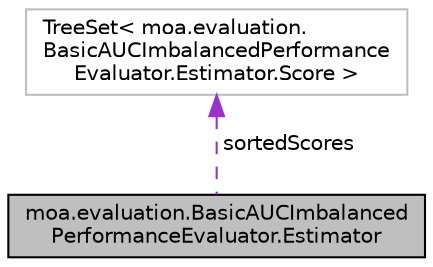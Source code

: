 digraph "moa.evaluation.BasicAUCImbalancedPerformanceEvaluator.Estimator"
{
 // LATEX_PDF_SIZE
  edge [fontname="Helvetica",fontsize="10",labelfontname="Helvetica",labelfontsize="10"];
  node [fontname="Helvetica",fontsize="10",shape=record];
  Node1 [label="moa.evaluation.BasicAUCImbalanced\lPerformanceEvaluator.Estimator",height=0.2,width=0.4,color="black", fillcolor="grey75", style="filled", fontcolor="black",tooltip=" "];
  Node2 -> Node1 [dir="back",color="darkorchid3",fontsize="10",style="dashed",label=" sortedScores" ,fontname="Helvetica"];
  Node2 [label="TreeSet\< moa.evaluation.\lBasicAUCImbalancedPerformance\lEvaluator.Estimator.Score \>",height=0.2,width=0.4,color="grey75", fillcolor="white", style="filled",tooltip=" "];
}
